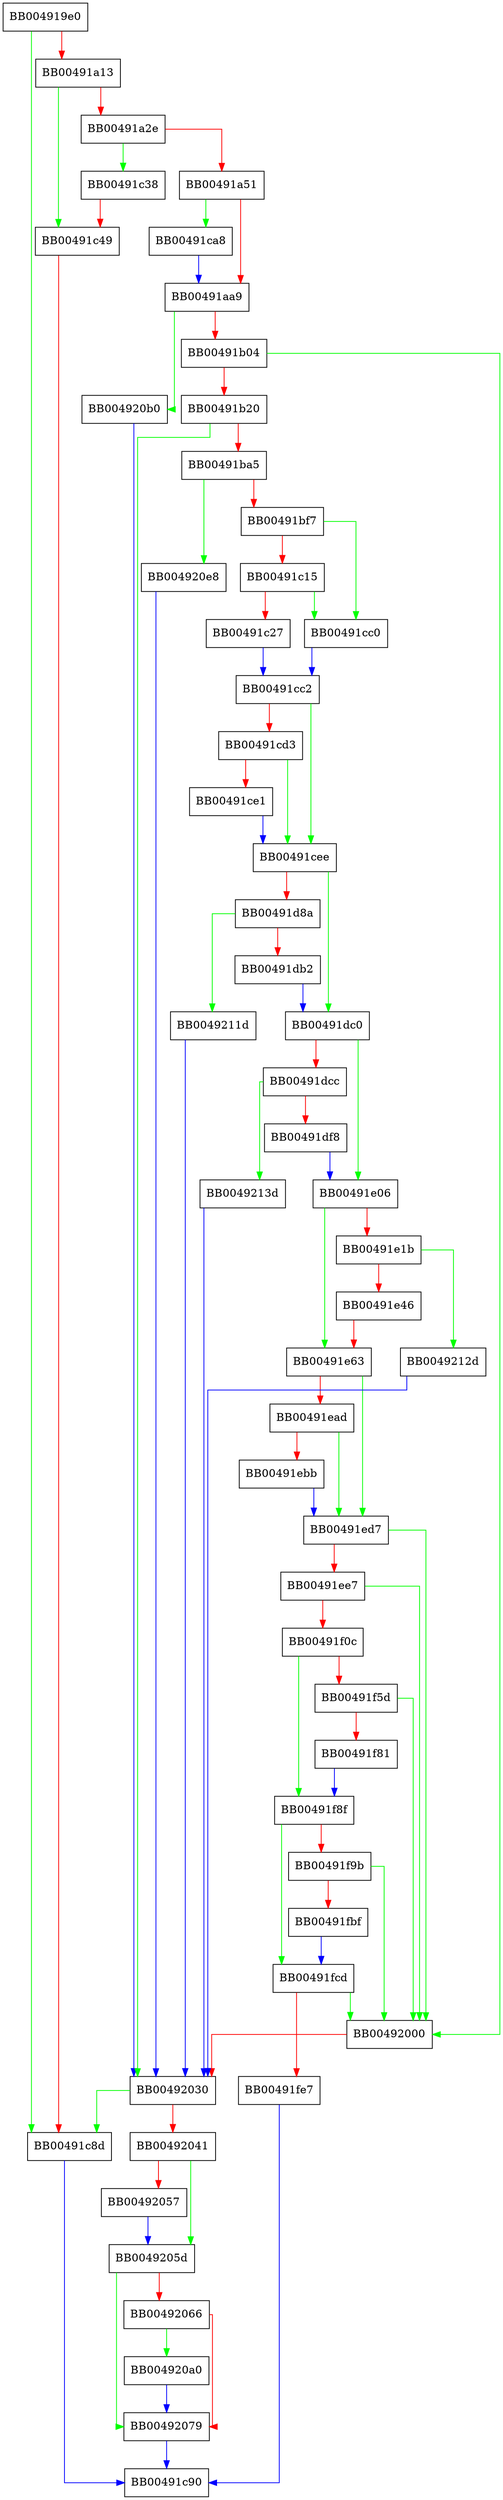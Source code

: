 digraph ossl_ssl_connection_new_int {
  node [shape="box"];
  graph [splines=ortho];
  BB004919e0 -> BB00491c8d [color="green"];
  BB004919e0 -> BB00491a13 [color="red"];
  BB00491a13 -> BB00491c49 [color="green"];
  BB00491a13 -> BB00491a2e [color="red"];
  BB00491a2e -> BB00491c38 [color="green"];
  BB00491a2e -> BB00491a51 [color="red"];
  BB00491a51 -> BB00491ca8 [color="green"];
  BB00491a51 -> BB00491aa9 [color="red"];
  BB00491aa9 -> BB004920b0 [color="green"];
  BB00491aa9 -> BB00491b04 [color="red"];
  BB00491b04 -> BB00492000 [color="green"];
  BB00491b04 -> BB00491b20 [color="red"];
  BB00491b20 -> BB00492030 [color="green"];
  BB00491b20 -> BB00491ba5 [color="red"];
  BB00491ba5 -> BB004920e8 [color="green"];
  BB00491ba5 -> BB00491bf7 [color="red"];
  BB00491bf7 -> BB00491cc0 [color="green"];
  BB00491bf7 -> BB00491c15 [color="red"];
  BB00491c15 -> BB00491cc0 [color="green"];
  BB00491c15 -> BB00491c27 [color="red"];
  BB00491c27 -> BB00491cc2 [color="blue"];
  BB00491c38 -> BB00491c49 [color="red"];
  BB00491c49 -> BB00491c8d [color="red"];
  BB00491c8d -> BB00491c90 [color="blue"];
  BB00491ca8 -> BB00491aa9 [color="blue"];
  BB00491cc0 -> BB00491cc2 [color="blue"];
  BB00491cc2 -> BB00491cee [color="green"];
  BB00491cc2 -> BB00491cd3 [color="red"];
  BB00491cd3 -> BB00491cee [color="green"];
  BB00491cd3 -> BB00491ce1 [color="red"];
  BB00491ce1 -> BB00491cee [color="blue"];
  BB00491cee -> BB00491dc0 [color="green"];
  BB00491cee -> BB00491d8a [color="red"];
  BB00491d8a -> BB0049211d [color="green"];
  BB00491d8a -> BB00491db2 [color="red"];
  BB00491db2 -> BB00491dc0 [color="blue"];
  BB00491dc0 -> BB00491e06 [color="green"];
  BB00491dc0 -> BB00491dcc [color="red"];
  BB00491dcc -> BB0049213d [color="green"];
  BB00491dcc -> BB00491df8 [color="red"];
  BB00491df8 -> BB00491e06 [color="blue"];
  BB00491e06 -> BB00491e63 [color="green"];
  BB00491e06 -> BB00491e1b [color="red"];
  BB00491e1b -> BB0049212d [color="green"];
  BB00491e1b -> BB00491e46 [color="red"];
  BB00491e46 -> BB00491e63 [color="red"];
  BB00491e63 -> BB00491ed7 [color="green"];
  BB00491e63 -> BB00491ead [color="red"];
  BB00491ead -> BB00491ed7 [color="green"];
  BB00491ead -> BB00491ebb [color="red"];
  BB00491ebb -> BB00491ed7 [color="blue"];
  BB00491ed7 -> BB00492000 [color="green"];
  BB00491ed7 -> BB00491ee7 [color="red"];
  BB00491ee7 -> BB00492000 [color="green"];
  BB00491ee7 -> BB00491f0c [color="red"];
  BB00491f0c -> BB00491f8f [color="green"];
  BB00491f0c -> BB00491f5d [color="red"];
  BB00491f5d -> BB00492000 [color="green"];
  BB00491f5d -> BB00491f81 [color="red"];
  BB00491f81 -> BB00491f8f [color="blue"];
  BB00491f8f -> BB00491fcd [color="green"];
  BB00491f8f -> BB00491f9b [color="red"];
  BB00491f9b -> BB00492000 [color="green"];
  BB00491f9b -> BB00491fbf [color="red"];
  BB00491fbf -> BB00491fcd [color="blue"];
  BB00491fcd -> BB00492000 [color="green"];
  BB00491fcd -> BB00491fe7 [color="red"];
  BB00491fe7 -> BB00491c90 [color="blue"];
  BB00492000 -> BB00492030 [color="red"];
  BB00492030 -> BB00491c8d [color="green"];
  BB00492030 -> BB00492041 [color="red"];
  BB00492041 -> BB0049205d [color="green"];
  BB00492041 -> BB00492057 [color="red"];
  BB00492057 -> BB0049205d [color="blue"];
  BB0049205d -> BB00492079 [color="green"];
  BB0049205d -> BB00492066 [color="red"];
  BB00492066 -> BB004920a0 [color="green"];
  BB00492066 -> BB00492079 [color="red"];
  BB00492079 -> BB00491c90 [color="blue"];
  BB004920a0 -> BB00492079 [color="blue"];
  BB004920b0 -> BB00492030 [color="blue"];
  BB004920e8 -> BB00492030 [color="blue"];
  BB0049211d -> BB00492030 [color="blue"];
  BB0049212d -> BB00492030 [color="blue"];
  BB0049213d -> BB00492030 [color="blue"];
}